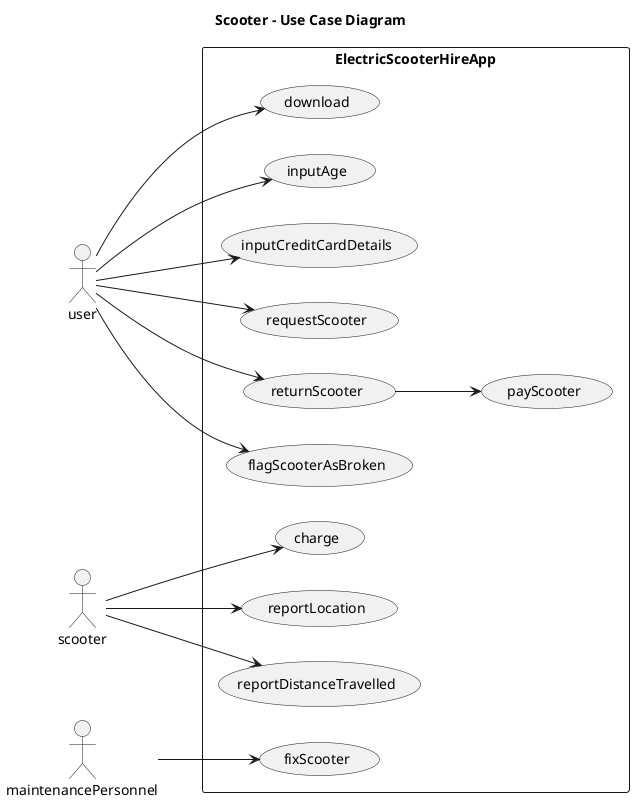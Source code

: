 ' To hire a scooter, a user must download the Electric Scooter Hire app and register their details
' Only users 18 years and above can ride a scooter
' Scooters are rented from charging stations
' There are multiple charging stations in the city
' Only fully charged scooters can be rented
' A scooter must be returned to a charging station
' It takes 2 hours to fully charge a scooter from empty
' Payment is taken once the user has returned their scooter
' A scooter can be marked by a user as broken. This must remove the scooter from a list of available scooters and trigger maintenance personnel to repair the scooter
' The maximum range of a fully charged scooter is 32 km

' A UML Use Case diagram showing the interactions between the user Actor, scooter Actor and the Electric Scooter Hire app system


@startuml 
title Scooter - Use Case Diagram
left to right direction

actor user
actor scooter
actor maintenancePersonnel

rectangle ElectricScooterHireApp {
    usecase download
    usecase inputAge
    usecase inputCreditCardDetails
    usecase requestScooter
    usecase returnScooter
    usecase payScooter
    usecase flagScooterAsBroken

    user --> download
    user --> inputAge   
    user --> inputCreditCardDetails 
    user --> requestScooter
    user --> returnScooter
    user --> flagScooterAsBroken
    returnScooter --> payScooter

    usecase charge
    usecase reportLocation
    usecase reportDistanceTravelled

    scooter --> charge
    scooter --> reportLocation
    scooter --> reportDistanceTravelled

    usecase fixScooter

    maintenancePersonnel --> fixScooter


}

@enduml
